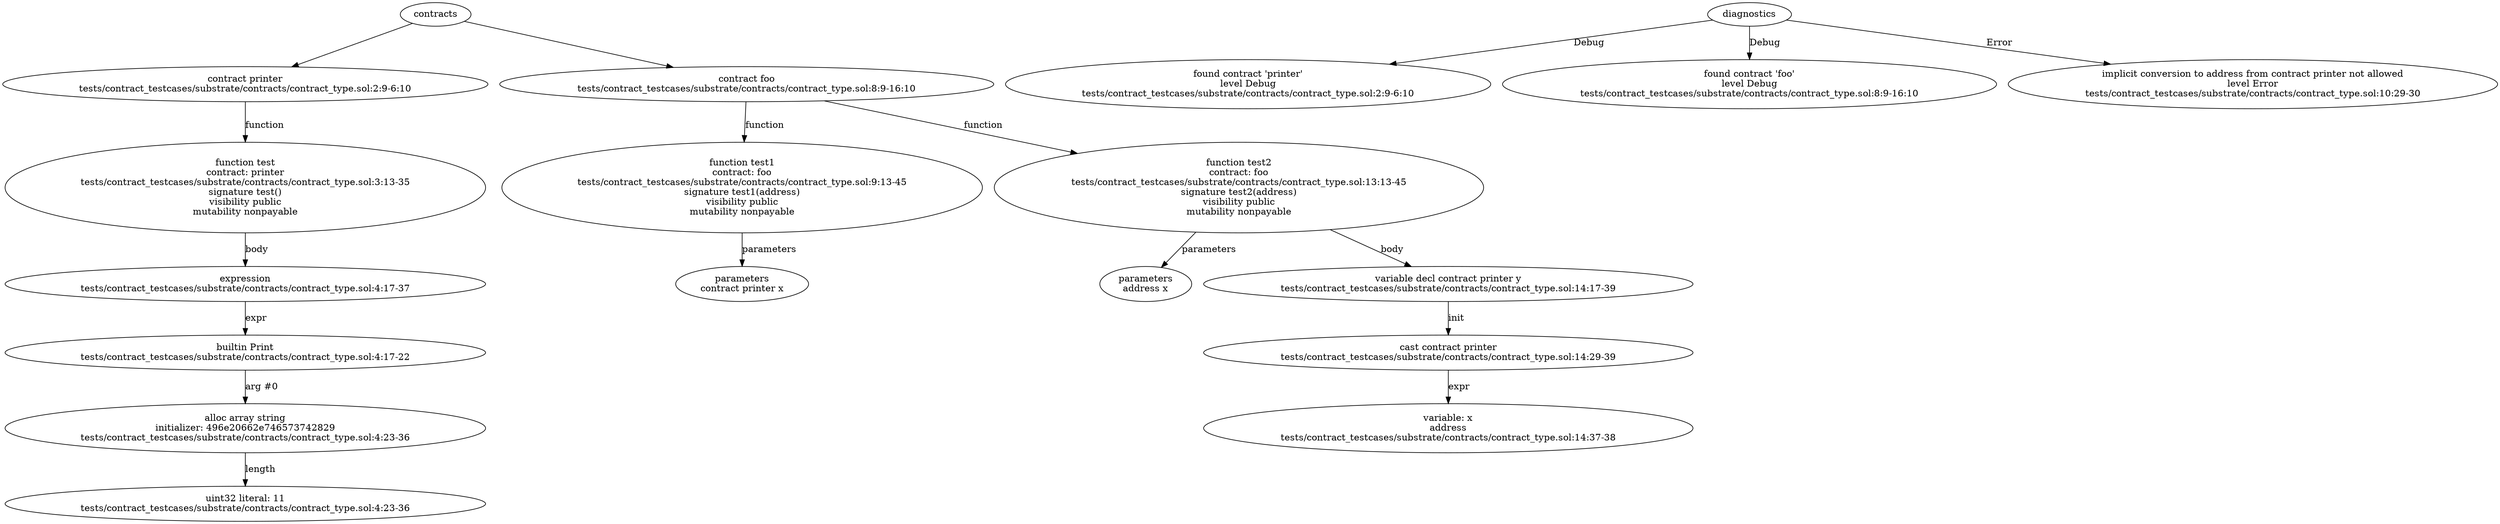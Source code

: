 strict digraph "tests/contract_testcases/substrate/contracts/contract_type.sol" {
	contract [label="contract printer\ntests/contract_testcases/substrate/contracts/contract_type.sol:2:9-6:10"]
	test [label="function test\ncontract: printer\ntests/contract_testcases/substrate/contracts/contract_type.sol:3:13-35\nsignature test()\nvisibility public\nmutability nonpayable"]
	expr [label="expression\ntests/contract_testcases/substrate/contracts/contract_type.sol:4:17-37"]
	builtins [label="builtin Print\ntests/contract_testcases/substrate/contracts/contract_type.sol:4:17-22"]
	alloc_array [label="alloc array string\ninitializer: 496e20662e746573742829\ntests/contract_testcases/substrate/contracts/contract_type.sol:4:23-36"]
	number_literal [label="uint32 literal: 11\ntests/contract_testcases/substrate/contracts/contract_type.sol:4:23-36"]
	contract_7 [label="contract foo\ntests/contract_testcases/substrate/contracts/contract_type.sol:8:9-16:10"]
	test1 [label="function test1\ncontract: foo\ntests/contract_testcases/substrate/contracts/contract_type.sol:9:13-45\nsignature test1(address)\nvisibility public\nmutability nonpayable"]
	parameters [label="parameters\ncontract printer x"]
	test2 [label="function test2\ncontract: foo\ntests/contract_testcases/substrate/contracts/contract_type.sol:13:13-45\nsignature test2(address)\nvisibility public\nmutability nonpayable"]
	parameters_11 [label="parameters\naddress x"]
	var_decl [label="variable decl contract printer y\ntests/contract_testcases/substrate/contracts/contract_type.sol:14:17-39"]
	cast [label="cast contract printer\ntests/contract_testcases/substrate/contracts/contract_type.sol:14:29-39"]
	variable [label="variable: x\naddress\ntests/contract_testcases/substrate/contracts/contract_type.sol:14:37-38"]
	diagnostic [label="found contract 'printer'\nlevel Debug\ntests/contract_testcases/substrate/contracts/contract_type.sol:2:9-6:10"]
	diagnostic_17 [label="found contract 'foo'\nlevel Debug\ntests/contract_testcases/substrate/contracts/contract_type.sol:8:9-16:10"]
	diagnostic_18 [label="implicit conversion to address from contract printer not allowed\nlevel Error\ntests/contract_testcases/substrate/contracts/contract_type.sol:10:29-30"]
	contracts -> contract
	contract -> test [label="function"]
	test -> expr [label="body"]
	expr -> builtins [label="expr"]
	builtins -> alloc_array [label="arg #0"]
	alloc_array -> number_literal [label="length"]
	contracts -> contract_7
	contract_7 -> test1 [label="function"]
	test1 -> parameters [label="parameters"]
	contract_7 -> test2 [label="function"]
	test2 -> parameters_11 [label="parameters"]
	test2 -> var_decl [label="body"]
	var_decl -> cast [label="init"]
	cast -> variable [label="expr"]
	diagnostics -> diagnostic [label="Debug"]
	diagnostics -> diagnostic_17 [label="Debug"]
	diagnostics -> diagnostic_18 [label="Error"]
}

